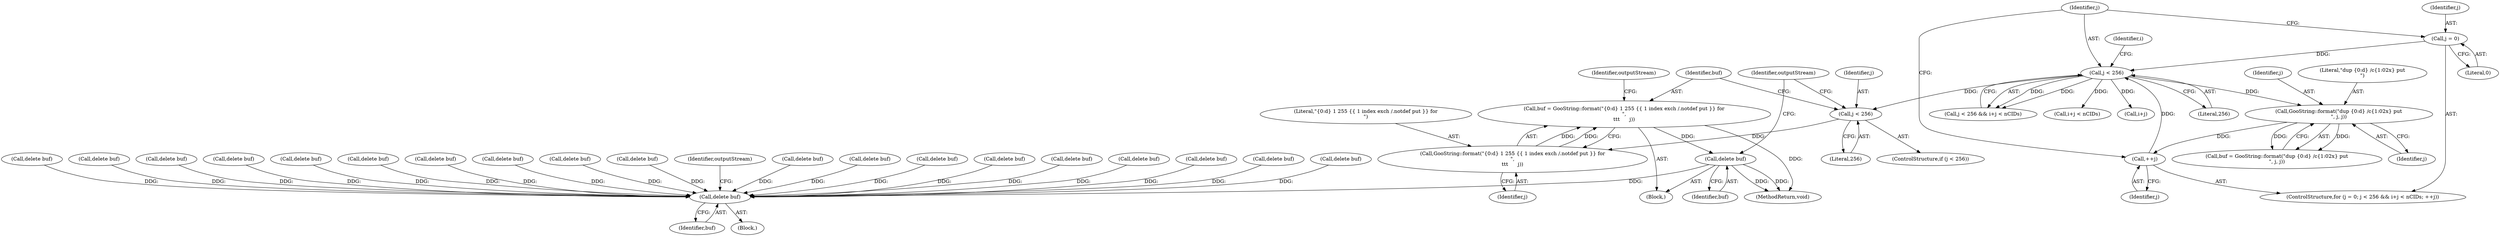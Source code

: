 digraph "0_poppler_da63c35549e8852a410946ab016a3f25ac701bdf@API" {
"1000545" [label="(Call,delete buf)"];
"1000536" [label="(Call,buf = GooString::format(\"{0:d} 1 255 {{ 1 index exch /.notdef put }} for\n\",\n\t\t\t      j))"];
"1000538" [label="(Call,GooString::format(\"{0:d} 1 255 {{ 1 index exch /.notdef put }} for\n\",\n\t\t\t      j))"];
"1000532" [label="(Call,j < 256)"];
"1000508" [label="(Call,j < 256)"];
"1000504" [label="(Call,j = 0)"];
"1000516" [label="(Call,++j)"];
"1000521" [label="(Call,GooString::format(\"dup {0:d} /c{1:02x} put\n\", j, j))"];
"1000355" [label="(Call,delete buf)"];
"1001063" [label="(Call,delete buf)"];
"1000540" [label="(Identifier,j)"];
"1000539" [label="(Literal,\"{0:d} 1 255 {{ 1 index exch /.notdef put }} for\n\")"];
"1000508" [label="(Call,j < 256)"];
"1000516" [label="(Call,++j)"];
"1000503" [label="(ControlStructure,for (j = 0; j < 256 && i+j < nCIDs; ++j))"];
"1000548" [label="(Identifier,outputStream)"];
"1000504" [label="(Call,j = 0)"];
"1000524" [label="(Identifier,j)"];
"1000762" [label="(Call,delete buf)"];
"1000842" [label="(Call,delete buf)"];
"1000542" [label="(Identifier,outputStream)"];
"1000510" [label="(Literal,256)"];
"1000658" [label="(Call,delete buf)"];
"1000912" [label="(Call,delete buf)"];
"1000356" [label="(Identifier,buf)"];
"1000355" [label="(Call,delete buf)"];
"1000295" [label="(Block,)"];
"1000531" [label="(ControlStructure,if (j < 256))"];
"1001135" [label="(Call,delete buf)"];
"1000506" [label="(Literal,0)"];
"1000529" [label="(Call,delete buf)"];
"1000497" [label="(Call,delete buf)"];
"1001111" [label="(Call,delete buf)"];
"1000814" [label="(Call,delete buf)"];
"1000507" [label="(Call,j < 256 && i+j < nCIDs)"];
"1000509" [label="(Identifier,j)"];
"1000522" [label="(Literal,\"dup {0:d} /c{1:02x} put\n\")"];
"1000536" [label="(Call,buf = GooString::format(\"{0:d} 1 255 {{ 1 index exch /.notdef put }} for\n\",\n\t\t\t      j))"];
"1000537" [label="(Identifier,buf)"];
"1001087" [label="(Call,delete buf)"];
"1000890" [label="(Call,delete buf)"];
"1000535" [label="(Block,)"];
"1000511" [label="(Call,i+j < nCIDs)"];
"1000521" [label="(Call,GooString::format(\"dup {0:d} /c{1:02x} put\n\", j, j))"];
"1000512" [label="(Call,i+j)"];
"1000934" [label="(Call,delete buf)"];
"1000477" [label="(Call,delete buf)"];
"1000533" [label="(Identifier,j)"];
"1000517" [label="(Identifier,j)"];
"1000519" [label="(Call,buf = GooString::format(\"dup {0:d} /c{1:02x} put\n\", j, j))"];
"1000866" [label="(Call,delete buf)"];
"1000710" [label="(Call,delete buf)"];
"1000358" [label="(Identifier,outputStream)"];
"1000505" [label="(Identifier,j)"];
"1000538" [label="(Call,GooString::format(\"{0:d} 1 255 {{ 1 index exch /.notdef put }} for\n\",\n\t\t\t      j))"];
"1000982" [label="(Call,delete buf)"];
"1001258" [label="(Call,delete buf)"];
"1000545" [label="(Call,delete buf)"];
"1001034" [label="(Call,delete buf)"];
"1000546" [label="(Identifier,buf)"];
"1000532" [label="(Call,j < 256)"];
"1000523" [label="(Identifier,j)"];
"1000513" [label="(Identifier,i)"];
"1001475" [label="(MethodReturn,void)"];
"1000534" [label="(Literal,256)"];
"1000545" -> "1000535"  [label="AST: "];
"1000545" -> "1000546"  [label="CFG: "];
"1000546" -> "1000545"  [label="AST: "];
"1000548" -> "1000545"  [label="CFG: "];
"1000545" -> "1001475"  [label="DDG: "];
"1000545" -> "1001475"  [label="DDG: "];
"1000545" -> "1000355"  [label="DDG: "];
"1000536" -> "1000545"  [label="DDG: "];
"1000536" -> "1000535"  [label="AST: "];
"1000536" -> "1000538"  [label="CFG: "];
"1000537" -> "1000536"  [label="AST: "];
"1000538" -> "1000536"  [label="AST: "];
"1000542" -> "1000536"  [label="CFG: "];
"1000536" -> "1001475"  [label="DDG: "];
"1000538" -> "1000536"  [label="DDG: "];
"1000538" -> "1000536"  [label="DDG: "];
"1000538" -> "1000540"  [label="CFG: "];
"1000539" -> "1000538"  [label="AST: "];
"1000540" -> "1000538"  [label="AST: "];
"1000532" -> "1000538"  [label="DDG: "];
"1000532" -> "1000531"  [label="AST: "];
"1000532" -> "1000534"  [label="CFG: "];
"1000533" -> "1000532"  [label="AST: "];
"1000534" -> "1000532"  [label="AST: "];
"1000537" -> "1000532"  [label="CFG: "];
"1000548" -> "1000532"  [label="CFG: "];
"1000508" -> "1000532"  [label="DDG: "];
"1000508" -> "1000507"  [label="AST: "];
"1000508" -> "1000510"  [label="CFG: "];
"1000509" -> "1000508"  [label="AST: "];
"1000510" -> "1000508"  [label="AST: "];
"1000513" -> "1000508"  [label="CFG: "];
"1000507" -> "1000508"  [label="CFG: "];
"1000508" -> "1000507"  [label="DDG: "];
"1000508" -> "1000507"  [label="DDG: "];
"1000504" -> "1000508"  [label="DDG: "];
"1000516" -> "1000508"  [label="DDG: "];
"1000508" -> "1000511"  [label="DDG: "];
"1000508" -> "1000512"  [label="DDG: "];
"1000508" -> "1000521"  [label="DDG: "];
"1000504" -> "1000503"  [label="AST: "];
"1000504" -> "1000506"  [label="CFG: "];
"1000505" -> "1000504"  [label="AST: "];
"1000506" -> "1000504"  [label="AST: "];
"1000509" -> "1000504"  [label="CFG: "];
"1000516" -> "1000503"  [label="AST: "];
"1000516" -> "1000517"  [label="CFG: "];
"1000517" -> "1000516"  [label="AST: "];
"1000509" -> "1000516"  [label="CFG: "];
"1000521" -> "1000516"  [label="DDG: "];
"1000521" -> "1000519"  [label="AST: "];
"1000521" -> "1000524"  [label="CFG: "];
"1000522" -> "1000521"  [label="AST: "];
"1000523" -> "1000521"  [label="AST: "];
"1000524" -> "1000521"  [label="AST: "];
"1000519" -> "1000521"  [label="CFG: "];
"1000521" -> "1000519"  [label="DDG: "];
"1000521" -> "1000519"  [label="DDG: "];
"1000355" -> "1000295"  [label="AST: "];
"1000355" -> "1000356"  [label="CFG: "];
"1000356" -> "1000355"  [label="AST: "];
"1000358" -> "1000355"  [label="CFG: "];
"1000934" -> "1000355"  [label="DDG: "];
"1000497" -> "1000355"  [label="DDG: "];
"1001087" -> "1000355"  [label="DDG: "];
"1001034" -> "1000355"  [label="DDG: "];
"1001063" -> "1000355"  [label="DDG: "];
"1001135" -> "1000355"  [label="DDG: "];
"1000658" -> "1000355"  [label="DDG: "];
"1001258" -> "1000355"  [label="DDG: "];
"1000477" -> "1000355"  [label="DDG: "];
"1000912" -> "1000355"  [label="DDG: "];
"1001111" -> "1000355"  [label="DDG: "];
"1000890" -> "1000355"  [label="DDG: "];
"1000866" -> "1000355"  [label="DDG: "];
"1000710" -> "1000355"  [label="DDG: "];
"1000842" -> "1000355"  [label="DDG: "];
"1000529" -> "1000355"  [label="DDG: "];
"1000814" -> "1000355"  [label="DDG: "];
"1000762" -> "1000355"  [label="DDG: "];
"1000982" -> "1000355"  [label="DDG: "];
}
